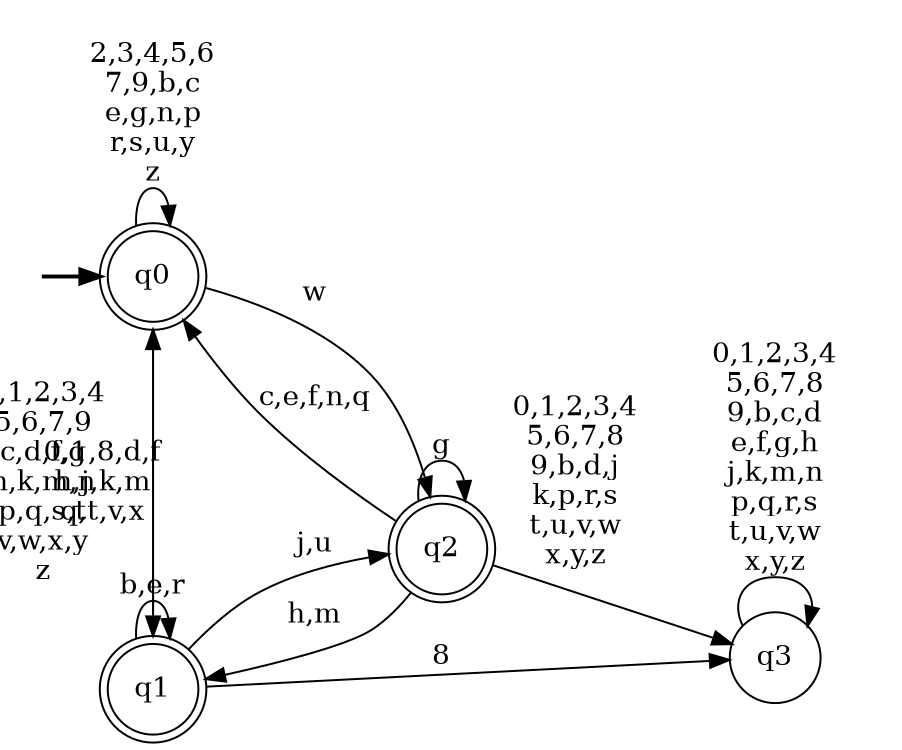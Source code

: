 digraph BlueStar {
__start0 [style = invis, shape = none, label = "", width = 0, height = 0];

rankdir=LR;
size="8,5";

s0 [style="rounded,filled", color="black", fillcolor="white" shape="doublecircle", label="q0"];
s1 [style="rounded,filled", color="black", fillcolor="white" shape="doublecircle", label="q1"];
s2 [style="rounded,filled", color="black", fillcolor="white" shape="doublecircle", label="q2"];
s3 [style="filled", color="black", fillcolor="white" shape="circle", label="q3"];
subgraph cluster_main { 
	graph [pad=".75", ranksep="0.15", nodesep="0.15"];
	 style=invis; 
	__start0 -> s0 [penwidth=2];
}
s0 -> s0 [label="2,3,4,5,6\n7,9,b,c\ne,g,n,p\nr,s,u,y\nz"];
s0 -> s1 [label="0,1,8,d,f\nh,j,k,m\nq,t,v,x"];
s0 -> s2 [label="w"];
s1 -> s0 [label="0,1,2,3,4\n5,6,7,9\nc,d,f,g\nh,k,m,n\np,q,s,t\nv,w,x,y\nz"];
s1 -> s1 [label="b,e,r"];
s1 -> s2 [label="j,u"];
s1 -> s3 [label="8"];
s2 -> s0 [label="c,e,f,n,q"];
s2 -> s1 [label="h,m"];
s2 -> s2 [label="g"];
s2 -> s3 [label="0,1,2,3,4\n5,6,7,8\n9,b,d,j\nk,p,r,s\nt,u,v,w\nx,y,z"];
s3 -> s3 [label="0,1,2,3,4\n5,6,7,8\n9,b,c,d\ne,f,g,h\nj,k,m,n\np,q,r,s\nt,u,v,w\nx,y,z"];

}